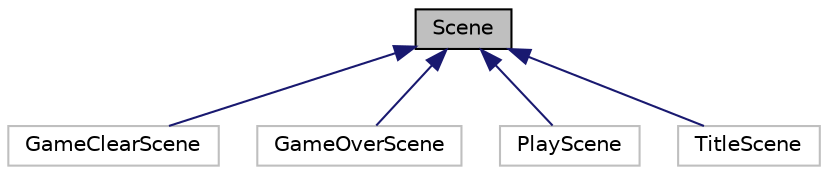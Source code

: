digraph "Scene"
{
 // LATEX_PDF_SIZE
  edge [fontname="Helvetica",fontsize="10",labelfontname="Helvetica",labelfontsize="10"];
  node [fontname="Helvetica",fontsize="10",shape=record];
  Node1 [label="Scene",height=0.2,width=0.4,color="black", fillcolor="grey75", style="filled", fontcolor="black",tooltip="シーンの親クラス"];
  Node1 -> Node2 [dir="back",color="midnightblue",fontsize="10",style="solid",fontname="Helvetica"];
  Node2 [label="GameClearScene",height=0.2,width=0.4,color="grey75", fillcolor="white", style="filled",URL="$class_game_clear_scene.html",tooltip=" "];
  Node1 -> Node3 [dir="back",color="midnightblue",fontsize="10",style="solid",fontname="Helvetica"];
  Node3 [label="GameOverScene",height=0.2,width=0.4,color="grey75", fillcolor="white", style="filled",URL="$class_game_over_scene.html",tooltip=" "];
  Node1 -> Node4 [dir="back",color="midnightblue",fontsize="10",style="solid",fontname="Helvetica"];
  Node4 [label="PlayScene",height=0.2,width=0.4,color="grey75", fillcolor="white", style="filled",URL="$class_play_scene.html",tooltip=" "];
  Node1 -> Node5 [dir="back",color="midnightblue",fontsize="10",style="solid",fontname="Helvetica"];
  Node5 [label="TitleScene",height=0.2,width=0.4,color="grey75", fillcolor="white", style="filled",URL="$class_title_scene.html",tooltip=" "];
}
